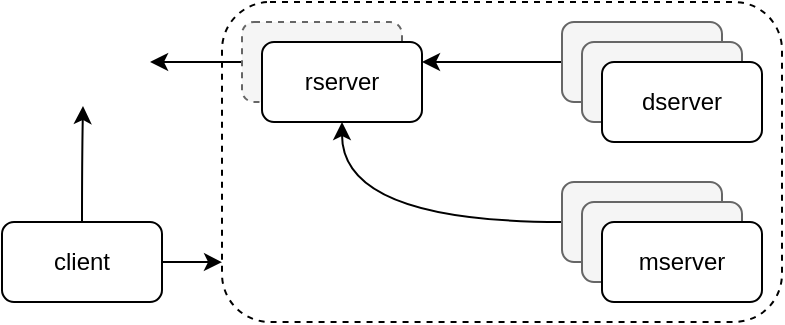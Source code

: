 <mxfile version="20.8.3" type="github" pages="4">
  <diagram id="N5d8Xmekq0FIWtA8UG6T" name="arcitecture">
    <mxGraphModel dx="925" dy="534" grid="1" gridSize="10" guides="1" tooltips="1" connect="1" arrows="1" fold="1" page="1" pageScale="1" pageWidth="827" pageHeight="1169" math="0" shadow="0">
      <root>
        <mxCell id="0" />
        <mxCell id="1" parent="0" />
        <mxCell id="tsfLYOpmj_f98KLFveLr-18" value="" style="rounded=1;whiteSpace=wrap;html=1;dashed=1;" vertex="1" parent="1">
          <mxGeometry x="190" y="110" width="280" height="160" as="geometry" />
        </mxCell>
        <mxCell id="tsfLYOpmj_f98KLFveLr-4" style="edgeStyle=orthogonalEdgeStyle;rounded=0;orthogonalLoop=1;jettySize=auto;html=1;entryX=1;entryY=0.5;entryDx=0;entryDy=0;curved=1;" edge="1" parent="1" source="tsfLYOpmj_f98KLFveLr-1" target="tsfLYOpmj_f98KLFveLr-3">
          <mxGeometry relative="1" as="geometry" />
        </mxCell>
        <mxCell id="tsfLYOpmj_f98KLFveLr-1" value="" style="rounded=1;whiteSpace=wrap;html=1;fillColor=#f5f5f5;fontColor=#333333;strokeColor=#666666;dashed=1;" vertex="1" parent="1">
          <mxGeometry x="200" y="120" width="80" height="40" as="geometry" />
        </mxCell>
        <mxCell id="tsfLYOpmj_f98KLFveLr-2" value="rserver" style="rounded=1;whiteSpace=wrap;html=1;" vertex="1" parent="1">
          <mxGeometry x="210" y="130" width="80" height="40" as="geometry" />
        </mxCell>
        <mxCell id="tsfLYOpmj_f98KLFveLr-3" value="" style="shape=image;verticalLabelPosition=bottom;labelBackgroundColor=default;verticalAlign=top;aspect=fixed;imageAspect=0;image=https://upload.wikimedia.org/wikipedia/commons/thumb/7/77/Apache_ZooKeeper_logo.svg/1200px-Apache_ZooKeeper_logo.svg.png;" vertex="1" parent="1">
          <mxGeometry x="80" y="120" width="74.03" height="40" as="geometry" />
        </mxCell>
        <mxCell id="tsfLYOpmj_f98KLFveLr-13" style="edgeStyle=orthogonalEdgeStyle;curved=1;rounded=0;orthogonalLoop=1;jettySize=auto;html=1;entryX=0.5;entryY=1;entryDx=0;entryDy=0;exitX=0;exitY=0.5;exitDx=0;exitDy=0;" edge="1" parent="1" source="tsfLYOpmj_f98KLFveLr-7" target="tsfLYOpmj_f98KLFveLr-2">
          <mxGeometry relative="1" as="geometry" />
        </mxCell>
        <mxCell id="tsfLYOpmj_f98KLFveLr-7" value="mserver" style="rounded=1;whiteSpace=wrap;html=1;fillColor=#f5f5f5;fontColor=#333333;strokeColor=#666666;" vertex="1" parent="1">
          <mxGeometry x="360" y="200" width="80" height="40" as="geometry" />
        </mxCell>
        <mxCell id="tsfLYOpmj_f98KLFveLr-8" value="" style="rounded=1;whiteSpace=wrap;html=1;fillColor=#f5f5f5;fontColor=#333333;strokeColor=#666666;" vertex="1" parent="1">
          <mxGeometry x="370" y="210" width="80" height="40" as="geometry" />
        </mxCell>
        <mxCell id="tsfLYOpmj_f98KLFveLr-9" value="mserver" style="rounded=1;whiteSpace=wrap;html=1;" vertex="1" parent="1">
          <mxGeometry x="380" y="220" width="80" height="40" as="geometry" />
        </mxCell>
        <mxCell id="tsfLYOpmj_f98KLFveLr-14" style="edgeStyle=orthogonalEdgeStyle;curved=1;rounded=0;orthogonalLoop=1;jettySize=auto;html=1;entryX=1;entryY=0.25;entryDx=0;entryDy=0;" edge="1" parent="1" source="tsfLYOpmj_f98KLFveLr-10" target="tsfLYOpmj_f98KLFveLr-2">
          <mxGeometry relative="1" as="geometry">
            <mxPoint x="250" y="170" as="targetPoint" />
          </mxGeometry>
        </mxCell>
        <mxCell id="tsfLYOpmj_f98KLFveLr-10" value="mserver" style="rounded=1;whiteSpace=wrap;html=1;fillColor=#f5f5f5;fontColor=#333333;strokeColor=#666666;" vertex="1" parent="1">
          <mxGeometry x="360" y="120" width="80" height="40" as="geometry" />
        </mxCell>
        <mxCell id="tsfLYOpmj_f98KLFveLr-11" value="" style="rounded=1;whiteSpace=wrap;html=1;fillColor=#f5f5f5;fontColor=#333333;strokeColor=#666666;" vertex="1" parent="1">
          <mxGeometry x="370" y="130" width="80" height="40" as="geometry" />
        </mxCell>
        <mxCell id="tsfLYOpmj_f98KLFveLr-12" value="dserver" style="rounded=1;whiteSpace=wrap;html=1;" vertex="1" parent="1">
          <mxGeometry x="380" y="140" width="80" height="40" as="geometry" />
        </mxCell>
        <mxCell id="tsfLYOpmj_f98KLFveLr-17" style="edgeStyle=orthogonalEdgeStyle;curved=1;rounded=0;orthogonalLoop=1;jettySize=auto;html=1;entryX=0.547;entryY=1.05;entryDx=0;entryDy=0;entryPerimeter=0;" edge="1" parent="1" source="tsfLYOpmj_f98KLFveLr-15" target="tsfLYOpmj_f98KLFveLr-3">
          <mxGeometry relative="1" as="geometry" />
        </mxCell>
        <mxCell id="tsfLYOpmj_f98KLFveLr-19" style="edgeStyle=orthogonalEdgeStyle;curved=1;rounded=0;orthogonalLoop=1;jettySize=auto;html=1;entryX=0;entryY=0.813;entryDx=0;entryDy=0;entryPerimeter=0;" edge="1" parent="1" source="tsfLYOpmj_f98KLFveLr-15" target="tsfLYOpmj_f98KLFveLr-18">
          <mxGeometry relative="1" as="geometry" />
        </mxCell>
        <mxCell id="tsfLYOpmj_f98KLFveLr-15" value="client" style="rounded=1;whiteSpace=wrap;html=1;" vertex="1" parent="1">
          <mxGeometry x="80" y="220" width="80" height="40" as="geometry" />
        </mxCell>
      </root>
    </mxGraphModel>
  </diagram>
  <diagram id="FkfHG8LWxEAU3Ykb4FFA" name="rserver">
    <mxGraphModel dx="1434" dy="828" grid="1" gridSize="10" guides="1" tooltips="1" connect="1" arrows="1" fold="1" page="1" pageScale="1" pageWidth="827" pageHeight="1169" math="0" shadow="0">
      <root>
        <mxCell id="0" />
        <mxCell id="1" parent="0" />
        <mxCell id="i38hwcyPGspTdhQXOS63-2" style="edgeStyle=orthogonalEdgeStyle;curved=1;rounded=0;orthogonalLoop=1;jettySize=auto;html=1;entryX=0;entryY=0.5;entryDx=0;entryDy=0;" edge="1" parent="1" source="wLpejg33g4R9aETPVUCR-1" target="i38hwcyPGspTdhQXOS63-1">
          <mxGeometry relative="1" as="geometry" />
        </mxCell>
        <mxCell id="wLpejg33g4R9aETPVUCR-1" value="rserver&lt;br&gt;(standby)" style="rounded=1;whiteSpace=wrap;html=1;" vertex="1" parent="1">
          <mxGeometry x="200" y="40" width="80" height="40" as="geometry" />
        </mxCell>
        <mxCell id="i38hwcyPGspTdhQXOS63-1" value="" style="shape=image;verticalLabelPosition=bottom;labelBackgroundColor=default;verticalAlign=top;aspect=fixed;imageAspect=0;image=https://upload.wikimedia.org/wikipedia/commons/thumb/7/77/Apache_ZooKeeper_logo.svg/1200px-Apache_ZooKeeper_logo.svg.png;" vertex="1" parent="1">
          <mxGeometry x="360" y="80" width="74.03" height="40" as="geometry" />
        </mxCell>
        <mxCell id="i38hwcyPGspTdhQXOS63-4" style="edgeStyle=orthogonalEdgeStyle;curved=1;rounded=0;orthogonalLoop=1;jettySize=auto;html=1;entryX=0;entryY=0.5;entryDx=0;entryDy=0;" edge="1" parent="1" source="i38hwcyPGspTdhQXOS63-3" target="i38hwcyPGspTdhQXOS63-1">
          <mxGeometry relative="1" as="geometry" />
        </mxCell>
        <mxCell id="i38hwcyPGspTdhQXOS63-3" value="rserver&lt;br&gt;（leader）" style="rounded=1;whiteSpace=wrap;html=1;fillColor=#f8cecc;strokeColor=#b85450;" vertex="1" parent="1">
          <mxGeometry x="200" y="120" width="80" height="40" as="geometry" />
        </mxCell>
        <mxCell id="i38hwcyPGspTdhQXOS63-6" style="edgeStyle=orthogonalEdgeStyle;curved=1;rounded=0;orthogonalLoop=1;jettySize=auto;html=1;entryX=0;entryY=0.5;entryDx=0;entryDy=0;" edge="1" parent="1" source="i38hwcyPGspTdhQXOS63-5" target="i38hwcyPGspTdhQXOS63-3">
          <mxGeometry relative="1" as="geometry" />
        </mxCell>
        <mxCell id="i38hwcyPGspTdhQXOS63-5" value="client" style="rounded=1;whiteSpace=wrap;html=1;" vertex="1" parent="1">
          <mxGeometry x="40" y="80" width="80" height="40" as="geometry" />
        </mxCell>
        <mxCell id="85tSOclc1oCdCPwvX2sM-3" style="edgeStyle=orthogonalEdgeStyle;curved=1;rounded=0;orthogonalLoop=1;jettySize=auto;html=1;entryX=0;entryY=0.5;entryDx=0;entryDy=0;" edge="1" parent="1" source="85tSOclc1oCdCPwvX2sM-1" target="85tSOclc1oCdCPwvX2sM-2">
          <mxGeometry relative="1" as="geometry" />
        </mxCell>
        <mxCell id="85tSOclc1oCdCPwvX2sM-5" style="edgeStyle=orthogonalEdgeStyle;curved=1;rounded=0;orthogonalLoop=1;jettySize=auto;html=1;entryX=0;entryY=0.5;entryDx=0;entryDy=0;" edge="1" parent="1" source="85tSOclc1oCdCPwvX2sM-1" target="85tSOclc1oCdCPwvX2sM-4">
          <mxGeometry relative="1" as="geometry" />
        </mxCell>
        <mxCell id="85tSOclc1oCdCPwvX2sM-7" style="edgeStyle=orthogonalEdgeStyle;curved=1;rounded=0;orthogonalLoop=1;jettySize=auto;html=1;entryX=0;entryY=0.5;entryDx=0;entryDy=0;" edge="1" parent="1" source="85tSOclc1oCdCPwvX2sM-1" target="85tSOclc1oCdCPwvX2sM-6">
          <mxGeometry relative="1" as="geometry" />
        </mxCell>
        <mxCell id="85tSOclc1oCdCPwvX2sM-9" style="edgeStyle=orthogonalEdgeStyle;curved=1;rounded=0;orthogonalLoop=1;jettySize=auto;html=1;entryX=0;entryY=0.5;entryDx=0;entryDy=0;" edge="1" parent="1" source="85tSOclc1oCdCPwvX2sM-1" target="85tSOclc1oCdCPwvX2sM-8">
          <mxGeometry relative="1" as="geometry" />
        </mxCell>
        <mxCell id="85tSOclc1oCdCPwvX2sM-11" style="edgeStyle=orthogonalEdgeStyle;curved=1;rounded=0;orthogonalLoop=1;jettySize=auto;html=1;entryX=0;entryY=0.5;entryDx=0;entryDy=0;" edge="1" parent="1" source="85tSOclc1oCdCPwvX2sM-1" target="85tSOclc1oCdCPwvX2sM-10">
          <mxGeometry relative="1" as="geometry" />
        </mxCell>
        <mxCell id="85tSOclc1oCdCPwvX2sM-13" style="edgeStyle=orthogonalEdgeStyle;curved=1;rounded=0;orthogonalLoop=1;jettySize=auto;html=1;entryX=0;entryY=0.5;entryDx=0;entryDy=0;" edge="1" parent="1" source="85tSOclc1oCdCPwvX2sM-1" target="85tSOclc1oCdCPwvX2sM-12">
          <mxGeometry relative="1" as="geometry" />
        </mxCell>
        <mxCell id="85tSOclc1oCdCPwvX2sM-1" value="rserver" style="rounded=1;whiteSpace=wrap;html=1;" vertex="1" parent="1">
          <mxGeometry x="40" y="240" width="80" height="40" as="geometry" />
        </mxCell>
        <mxCell id="85tSOclc1oCdCPwvX2sM-2" value="rs_service" style="rounded=1;whiteSpace=wrap;html=1;" vertex="1" parent="1">
          <mxGeometry x="160" y="200" width="120" height="40" as="geometry" />
        </mxCell>
        <mxCell id="85tSOclc1oCdCPwvX2sM-4" value="cli_service" style="rounded=1;whiteSpace=wrap;html=1;" vertex="1" parent="1">
          <mxGeometry x="160" y="250" width="120" height="40" as="geometry" />
        </mxCell>
        <mxCell id="85tSOclc1oCdCPwvX2sM-6" value="dserver_service" style="rounded=1;whiteSpace=wrap;html=1;" vertex="1" parent="1">
          <mxGeometry x="160" y="300" width="120" height="40" as="geometry" />
        </mxCell>
        <mxCell id="85tSOclc1oCdCPwvX2sM-8" value="mserver_service" style="rounded=1;whiteSpace=wrap;html=1;" vertex="1" parent="1">
          <mxGeometry x="160" y="350" width="120" height="40" as="geometry" />
        </mxCell>
        <mxCell id="85tSOclc1oCdCPwvX2sM-10" value="dashbord_service" style="rounded=1;whiteSpace=wrap;html=1;" vertex="1" parent="1">
          <mxGeometry x="160" y="400" width="120" height="40" as="geometry" />
        </mxCell>
        <mxCell id="85tSOclc1oCdCPwvX2sM-12" value="daemon" style="rounded=1;whiteSpace=wrap;html=1;" vertex="1" parent="1">
          <mxGeometry x="160" y="450" width="120" height="40" as="geometry" />
        </mxCell>
        <mxCell id="85tSOclc1oCdCPwvX2sM-21" value="" style="edgeStyle=orthogonalEdgeStyle;curved=1;rounded=0;orthogonalLoop=1;jettySize=auto;html=1;" edge="1" parent="1" source="85tSOclc1oCdCPwvX2sM-19" target="85tSOclc1oCdCPwvX2sM-20">
          <mxGeometry relative="1" as="geometry" />
        </mxCell>
        <mxCell id="85tSOclc1oCdCPwvX2sM-24" style="edgeStyle=orthogonalEdgeStyle;curved=1;rounded=0;orthogonalLoop=1;jettySize=auto;html=1;entryX=0;entryY=0.5;entryDx=0;entryDy=0;" edge="1" parent="1" source="85tSOclc1oCdCPwvX2sM-19" target="85tSOclc1oCdCPwvX2sM-23">
          <mxGeometry relative="1" as="geometry" />
        </mxCell>
        <mxCell id="85tSOclc1oCdCPwvX2sM-37" style="edgeStyle=orthogonalEdgeStyle;curved=1;rounded=0;orthogonalLoop=1;jettySize=auto;html=1;entryX=0;entryY=0.5;entryDx=0;entryDy=0;" edge="1" parent="1" source="85tSOclc1oCdCPwvX2sM-19" target="85tSOclc1oCdCPwvX2sM-36">
          <mxGeometry relative="1" as="geometry" />
        </mxCell>
        <mxCell id="85tSOclc1oCdCPwvX2sM-39" style="edgeStyle=orthogonalEdgeStyle;curved=1;rounded=0;orthogonalLoop=1;jettySize=auto;html=1;entryX=0;entryY=0.5;entryDx=0;entryDy=0;" edge="1" parent="1" source="85tSOclc1oCdCPwvX2sM-19" target="85tSOclc1oCdCPwvX2sM-38">
          <mxGeometry relative="1" as="geometry" />
        </mxCell>
        <mxCell id="85tSOclc1oCdCPwvX2sM-41" style="edgeStyle=orthogonalEdgeStyle;curved=1;rounded=0;orthogonalLoop=1;jettySize=auto;html=1;entryX=0;entryY=0.5;entryDx=0;entryDy=0;" edge="1" parent="1" source="85tSOclc1oCdCPwvX2sM-19" target="85tSOclc1oCdCPwvX2sM-40">
          <mxGeometry relative="1" as="geometry" />
        </mxCell>
        <mxCell id="85tSOclc1oCdCPwvX2sM-45" style="edgeStyle=orthogonalEdgeStyle;curved=1;rounded=0;orthogonalLoop=1;jettySize=auto;html=1;entryX=0;entryY=0.5;entryDx=0;entryDy=0;" edge="1" parent="1" source="85tSOclc1oCdCPwvX2sM-19" target="85tSOclc1oCdCPwvX2sM-44">
          <mxGeometry relative="1" as="geometry" />
        </mxCell>
        <mxCell id="85tSOclc1oCdCPwvX2sM-46" style="edgeStyle=orthogonalEdgeStyle;curved=1;rounded=0;orthogonalLoop=1;jettySize=auto;html=1;entryX=0;entryY=0.5;entryDx=0;entryDy=0;" edge="1" parent="1" source="85tSOclc1oCdCPwvX2sM-19" target="85tSOclc1oCdCPwvX2sM-43">
          <mxGeometry relative="1" as="geometry" />
        </mxCell>
        <mxCell id="85tSOclc1oCdCPwvX2sM-47" style="edgeStyle=orthogonalEdgeStyle;curved=1;rounded=0;orthogonalLoop=1;jettySize=auto;html=1;entryX=0;entryY=0.5;entryDx=0;entryDy=0;" edge="1" parent="1" source="85tSOclc1oCdCPwvX2sM-19" target="85tSOclc1oCdCPwvX2sM-42">
          <mxGeometry relative="1" as="geometry" />
        </mxCell>
        <mxCell id="85tSOclc1oCdCPwvX2sM-50" style="edgeStyle=orthogonalEdgeStyle;curved=1;rounded=0;orthogonalLoop=1;jettySize=auto;html=1;entryX=0;entryY=0.5;entryDx=0;entryDy=0;" edge="1" parent="1" source="85tSOclc1oCdCPwvX2sM-19" target="85tSOclc1oCdCPwvX2sM-48">
          <mxGeometry relative="1" as="geometry" />
        </mxCell>
        <mxCell id="85tSOclc1oCdCPwvX2sM-51" style="edgeStyle=orthogonalEdgeStyle;curved=1;rounded=0;orthogonalLoop=1;jettySize=auto;html=1;entryX=0;entryY=0.5;entryDx=0;entryDy=0;" edge="1" parent="1" source="85tSOclc1oCdCPwvX2sM-19" target="85tSOclc1oCdCPwvX2sM-49">
          <mxGeometry relative="1" as="geometry" />
        </mxCell>
        <mxCell id="85tSOclc1oCdCPwvX2sM-53" style="edgeStyle=orthogonalEdgeStyle;curved=1;rounded=0;orthogonalLoop=1;jettySize=auto;html=1;entryX=0;entryY=0.5;entryDx=0;entryDy=0;" edge="1" parent="1" source="85tSOclc1oCdCPwvX2sM-19" target="85tSOclc1oCdCPwvX2sM-52">
          <mxGeometry relative="1" as="geometry" />
        </mxCell>
        <mxCell id="85tSOclc1oCdCPwvX2sM-55" style="edgeStyle=orthogonalEdgeStyle;curved=1;rounded=0;orthogonalLoop=1;jettySize=auto;html=1;entryX=0;entryY=0.5;entryDx=0;entryDy=0;" edge="1" parent="1" source="85tSOclc1oCdCPwvX2sM-19" target="85tSOclc1oCdCPwvX2sM-54">
          <mxGeometry relative="1" as="geometry" />
        </mxCell>
        <mxCell id="85tSOclc1oCdCPwvX2sM-57" style="edgeStyle=orthogonalEdgeStyle;curved=1;rounded=0;orthogonalLoop=1;jettySize=auto;html=1;entryX=0;entryY=0.5;entryDx=0;entryDy=0;" edge="1" parent="1" source="85tSOclc1oCdCPwvX2sM-19" target="85tSOclc1oCdCPwvX2sM-56">
          <mxGeometry relative="1" as="geometry" />
        </mxCell>
        <mxCell id="85tSOclc1oCdCPwvX2sM-19" value="daemon" style="rounded=1;whiteSpace=wrap;html=1;" vertex="1" parent="1">
          <mxGeometry x="360" y="200" width="120" height="40" as="geometry" />
        </mxCell>
        <mxCell id="85tSOclc1oCdCPwvX2sM-20" value="time_mgr" style="whiteSpace=wrap;html=1;rounded=1;" vertex="1" parent="1">
          <mxGeometry x="520" y="200" width="120" height="40" as="geometry" />
        </mxCell>
        <mxCell id="85tSOclc1oCdCPwvX2sM-26" style="edgeStyle=orthogonalEdgeStyle;curved=1;rounded=0;orthogonalLoop=1;jettySize=auto;html=1;entryX=0;entryY=0.5;entryDx=0;entryDy=0;" edge="1" parent="1" source="85tSOclc1oCdCPwvX2sM-23" target="85tSOclc1oCdCPwvX2sM-25">
          <mxGeometry relative="1" as="geometry" />
        </mxCell>
        <mxCell id="85tSOclc1oCdCPwvX2sM-28" style="edgeStyle=orthogonalEdgeStyle;curved=1;rounded=0;orthogonalLoop=1;jettySize=auto;html=1;entryX=0;entryY=0.5;entryDx=0;entryDy=0;" edge="1" parent="1" source="85tSOclc1oCdCPwvX2sM-23" target="85tSOclc1oCdCPwvX2sM-27">
          <mxGeometry relative="1" as="geometry" />
        </mxCell>
        <mxCell id="85tSOclc1oCdCPwvX2sM-30" style="edgeStyle=orthogonalEdgeStyle;curved=1;rounded=0;orthogonalLoop=1;jettySize=auto;html=1;" edge="1" parent="1" source="85tSOclc1oCdCPwvX2sM-23" target="85tSOclc1oCdCPwvX2sM-29">
          <mxGeometry relative="1" as="geometry" />
        </mxCell>
        <mxCell id="85tSOclc1oCdCPwvX2sM-32" style="edgeStyle=orthogonalEdgeStyle;curved=1;rounded=0;orthogonalLoop=1;jettySize=auto;html=1;entryX=0;entryY=0.5;entryDx=0;entryDy=0;" edge="1" parent="1" source="85tSOclc1oCdCPwvX2sM-23" target="85tSOclc1oCdCPwvX2sM-31">
          <mxGeometry relative="1" as="geometry" />
        </mxCell>
        <mxCell id="85tSOclc1oCdCPwvX2sM-35" style="edgeStyle=orthogonalEdgeStyle;curved=1;rounded=0;orthogonalLoop=1;jettySize=auto;html=1;entryX=0;entryY=0.5;entryDx=0;entryDy=0;" edge="1" parent="1" source="85tSOclc1oCdCPwvX2sM-23" target="85tSOclc1oCdCPwvX2sM-34">
          <mxGeometry relative="1" as="geometry" />
        </mxCell>
        <mxCell id="85tSOclc1oCdCPwvX2sM-23" value="thread_pools" style="whiteSpace=wrap;html=1;rounded=1;" vertex="1" parent="1">
          <mxGeometry x="520" y="250" width="120" height="40" as="geometry" />
        </mxCell>
        <mxCell id="85tSOclc1oCdCPwvX2sM-25" value="keeper_thread_pool" style="whiteSpace=wrap;html=1;rounded=1;" vertex="1" parent="1">
          <mxGeometry x="680" y="200" width="120" height="40" as="geometry" />
        </mxCell>
        <mxCell id="85tSOclc1oCdCPwvX2sM-27" value="task_thread_pool" style="whiteSpace=wrap;html=1;rounded=1;" vertex="1" parent="1">
          <mxGeometry x="680" y="250" width="120" height="40" as="geometry" />
        </mxCell>
        <mxCell id="85tSOclc1oCdCPwvX2sM-29" value="service_thread_pool" style="whiteSpace=wrap;html=1;rounded=1;" vertex="1" parent="1">
          <mxGeometry x="680" y="300" width="120" height="40" as="geometry" />
        </mxCell>
        <mxCell id="85tSOclc1oCdCPwvX2sM-31" value="replicate_thread_pool" style="whiteSpace=wrap;html=1;rounded=1;" vertex="1" parent="1">
          <mxGeometry x="680" y="350" width="120" height="40" as="geometry" />
        </mxCell>
        <mxCell id="85tSOclc1oCdCPwvX2sM-33" value="rebalance_thread_&lt;br&gt;pool" style="whiteSpace=wrap;html=1;rounded=1;" vertex="1" parent="1">
          <mxGeometry x="680" y="400" width="120" height="40" as="geometry" />
        </mxCell>
        <mxCell id="85tSOclc1oCdCPwvX2sM-34" value="tmp_thread_pool" style="whiteSpace=wrap;html=1;rounded=1;" vertex="1" parent="1">
          <mxGeometry x="680" y="450" width="120" height="40" as="geometry" />
        </mxCell>
        <mxCell id="85tSOclc1oCdCPwvX2sM-36" value="mserver_mgr" style="whiteSpace=wrap;html=1;rounded=1;" vertex="1" parent="1">
          <mxGeometry x="520" y="300" width="120" height="40" as="geometry" />
        </mxCell>
        <mxCell id="85tSOclc1oCdCPwvX2sM-38" value="dserver_mgr" style="whiteSpace=wrap;html=1;rounded=1;" vertex="1" parent="1">
          <mxGeometry x="520" y="350" width="120" height="40" as="geometry" />
        </mxCell>
        <mxCell id="85tSOclc1oCdCPwvX2sM-40" value="pool_table" style="whiteSpace=wrap;html=1;rounded=1;" vertex="1" parent="1">
          <mxGeometry x="520" y="400" width="120" height="40" as="geometry" />
        </mxCell>
        <mxCell id="85tSOclc1oCdCPwvX2sM-42" value="cluster_config" style="whiteSpace=wrap;html=1;rounded=1;" vertex="1" parent="1">
          <mxGeometry x="520" y="450" width="120" height="40" as="geometry" />
        </mxCell>
        <mxCell id="85tSOclc1oCdCPwvX2sM-43" value="zone_mgr" style="whiteSpace=wrap;html=1;rounded=1;" vertex="1" parent="1">
          <mxGeometry x="520" y="500" width="120" height="40" as="geometry" />
        </mxCell>
        <mxCell id="85tSOclc1oCdCPwvX2sM-44" value="user_mgr" style="whiteSpace=wrap;html=1;rounded=1;" vertex="1" parent="1">
          <mxGeometry x="520" y="550" width="120" height="40" as="geometry" />
        </mxCell>
        <mxCell id="85tSOclc1oCdCPwvX2sM-48" value="replicat_ctr" style="whiteSpace=wrap;html=1;rounded=1;" vertex="1" parent="1">
          <mxGeometry x="520" y="600" width="120" height="40" as="geometry" />
        </mxCell>
        <mxCell id="85tSOclc1oCdCPwvX2sM-49" value="rebalance_ctr" style="whiteSpace=wrap;html=1;rounded=1;" vertex="1" parent="1">
          <mxGeometry x="520" y="650" width="120" height="40" as="geometry" />
        </mxCell>
        <mxCell id="85tSOclc1oCdCPwvX2sM-52" value="health_ctr" style="whiteSpace=wrap;html=1;rounded=1;" vertex="1" parent="1">
          <mxGeometry x="520" y="700" width="120" height="40" as="geometry" />
        </mxCell>
        <mxCell id="85tSOclc1oCdCPwvX2sM-54" value="heart_beat" style="whiteSpace=wrap;html=1;rounded=1;" vertex="1" parent="1">
          <mxGeometry x="520" y="750" width="120" height="40" as="geometry" />
        </mxCell>
        <mxCell id="85tSOclc1oCdCPwvX2sM-56" value="zooker_client" style="whiteSpace=wrap;html=1;rounded=1;" vertex="1" parent="1">
          <mxGeometry x="520" y="800" width="120" height="40" as="geometry" />
        </mxCell>
        <mxCell id="85tSOclc1oCdCPwvX2sM-60" style="edgeStyle=orthogonalEdgeStyle;curved=1;rounded=0;orthogonalLoop=1;jettySize=auto;html=1;entryX=0;entryY=0.5;entryDx=0;entryDy=0;entryPerimeter=0;" edge="1" parent="1" source="85tSOclc1oCdCPwvX2sM-58" target="85tSOclc1oCdCPwvX2sM-59">
          <mxGeometry relative="1" as="geometry" />
        </mxCell>
        <mxCell id="85tSOclc1oCdCPwvX2sM-58" value="cluster_config" style="whiteSpace=wrap;html=1;rounded=1;" vertex="1" parent="1">
          <mxGeometry x="880" y="80" width="120" height="40" as="geometry" />
        </mxCell>
        <mxCell id="85tSOclc1oCdCPwvX2sM-59" value="负责存储集群的配置信息，会保存都zk中，服务启动时从zk中获取；" style="shape=note;size=20;whiteSpace=wrap;html=1;align=left;" vertex="1" parent="1">
          <mxGeometry x="1040" y="80" width="280" height="80" as="geometry" />
        </mxCell>
      </root>
    </mxGraphModel>
  </diagram>
  <diagram id="dGKto7qPCBAthofQGX32" name="mserver">
    <mxGraphModel dx="1434" dy="828" grid="1" gridSize="10" guides="1" tooltips="1" connect="1" arrows="1" fold="1" page="1" pageScale="1" pageWidth="827" pageHeight="1169" math="0" shadow="0">
      <root>
        <mxCell id="0" />
        <mxCell id="1" parent="0" />
      </root>
    </mxGraphModel>
  </diagram>
  <diagram id="gXjjD0P48IjPj1rYfW77" name="dserver">
    <mxGraphModel dx="1434" dy="828" grid="1" gridSize="10" guides="1" tooltips="1" connect="1" arrows="1" fold="1" page="1" pageScale="1" pageWidth="827" pageHeight="1169" math="0" shadow="0">
      <root>
        <mxCell id="0" />
        <mxCell id="1" parent="0" />
      </root>
    </mxGraphModel>
  </diagram>
</mxfile>
